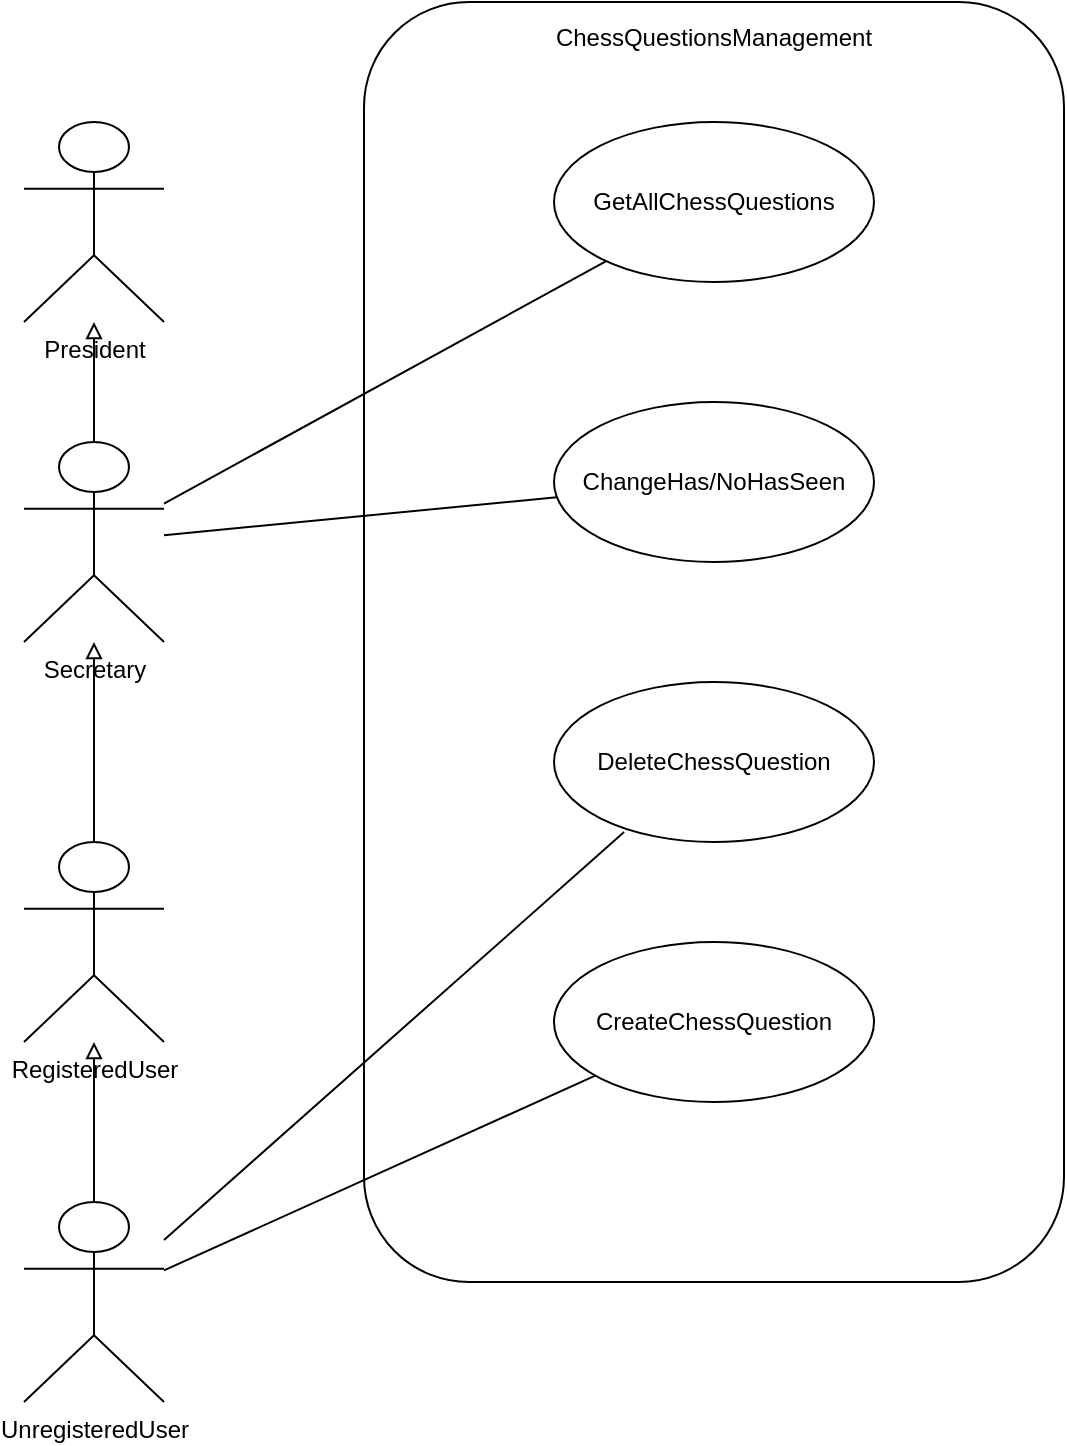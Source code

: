 <mxfile version="25.0.2">
  <diagram name="Página-1" id="BRSLsnb3ouQV8tfrdJ5A">
    <mxGraphModel dx="1434" dy="836" grid="1" gridSize="10" guides="1" tooltips="1" connect="1" arrows="1" fold="1" page="1" pageScale="1" pageWidth="827" pageHeight="1169" math="0" shadow="0">
      <root>
        <mxCell id="0" />
        <mxCell id="1" parent="0" />
        <mxCell id="BwAubyFd1qrzFPcPnI6L-1" value="&lt;div&gt;ChessQuestionsManagement&lt;/div&gt;&lt;div&gt;&lt;br&gt;&lt;/div&gt;&lt;div&gt;&lt;br&gt;&lt;/div&gt;&lt;div&gt;&lt;br&gt;&lt;/div&gt;&lt;div&gt;&lt;br&gt;&lt;/div&gt;&lt;div&gt;&lt;br&gt;&lt;/div&gt;&lt;div&gt;&lt;br&gt;&lt;/div&gt;&lt;div&gt;&lt;br&gt;&lt;/div&gt;&lt;div&gt;&lt;br&gt;&lt;/div&gt;&lt;div&gt;&lt;br&gt;&lt;/div&gt;&lt;div&gt;&lt;br&gt;&lt;/div&gt;&lt;div&gt;&lt;br&gt;&lt;/div&gt;&lt;div&gt;&lt;br&gt;&lt;/div&gt;&lt;div&gt;&lt;br&gt;&lt;/div&gt;&lt;div&gt;&lt;br&gt;&lt;/div&gt;&lt;div&gt;&lt;br&gt;&lt;/div&gt;&lt;div&gt;&lt;br&gt;&lt;/div&gt;&lt;div&gt;&lt;br&gt;&lt;/div&gt;&lt;div&gt;&lt;br&gt;&lt;/div&gt;&lt;div&gt;&lt;br&gt;&lt;/div&gt;&lt;div&gt;&lt;br&gt;&lt;/div&gt;&lt;div&gt;&lt;br&gt;&lt;/div&gt;&lt;div&gt;&lt;br&gt;&lt;/div&gt;&lt;div&gt;&lt;br&gt;&lt;/div&gt;&lt;div&gt;&lt;br&gt;&lt;/div&gt;&lt;div&gt;&lt;br&gt;&lt;/div&gt;&lt;div&gt;&lt;br&gt;&lt;/div&gt;&lt;div&gt;&lt;br&gt;&lt;/div&gt;&lt;div&gt;&lt;br&gt;&lt;/div&gt;&lt;div&gt;&lt;br&gt;&lt;/div&gt;&lt;div&gt;&lt;br&gt;&lt;/div&gt;&lt;div&gt;&lt;br&gt;&lt;/div&gt;&lt;div&gt;&lt;br&gt;&lt;/div&gt;&lt;div&gt;&lt;br&gt;&lt;/div&gt;&lt;div&gt;&lt;br&gt;&lt;/div&gt;&lt;div&gt;&lt;br&gt;&lt;/div&gt;&lt;div&gt;&lt;br&gt;&lt;/div&gt;&lt;div&gt;&lt;br&gt;&lt;/div&gt;&lt;div&gt;&lt;br&gt;&lt;/div&gt;&lt;div&gt;&lt;br&gt;&lt;/div&gt;&lt;div&gt;&lt;br&gt;&lt;/div&gt;&lt;div&gt;&lt;br&gt;&lt;/div&gt;&lt;div&gt;&lt;br&gt;&lt;/div&gt;" style="rounded=1;whiteSpace=wrap;html=1;" vertex="1" parent="1">
          <mxGeometry x="270" y="90" width="350" height="640" as="geometry" />
        </mxCell>
        <mxCell id="BwAubyFd1qrzFPcPnI6L-2" value="CreateChessQuestion" style="ellipse;whiteSpace=wrap;html=1;" vertex="1" parent="1">
          <mxGeometry x="365" y="560" width="160" height="80" as="geometry" />
        </mxCell>
        <mxCell id="BwAubyFd1qrzFPcPnI6L-3" value="DeleteChessQuestion" style="ellipse;whiteSpace=wrap;html=1;" vertex="1" parent="1">
          <mxGeometry x="365" y="430" width="160" height="80" as="geometry" />
        </mxCell>
        <mxCell id="BwAubyFd1qrzFPcPnI6L-4" value="ChangeHas/NoHasSeen" style="ellipse;whiteSpace=wrap;html=1;" vertex="1" parent="1">
          <mxGeometry x="365" y="290" width="160" height="80" as="geometry" />
        </mxCell>
        <mxCell id="BwAubyFd1qrzFPcPnI6L-5" value="GetAllChessQuestions" style="ellipse;whiteSpace=wrap;html=1;" vertex="1" parent="1">
          <mxGeometry x="365" y="150" width="160" height="80" as="geometry" />
        </mxCell>
        <mxCell id="BwAubyFd1qrzFPcPnI6L-8" value="UnregisteredUser" style="shape=umlActor;verticalLabelPosition=bottom;verticalAlign=top;html=1;outlineConnect=0;" vertex="1" parent="1">
          <mxGeometry x="100" y="690" width="70" height="100" as="geometry" />
        </mxCell>
        <mxCell id="BwAubyFd1qrzFPcPnI6L-9" value="Secretary" style="shape=umlActor;verticalLabelPosition=bottom;verticalAlign=top;html=1;outlineConnect=0;" vertex="1" parent="1">
          <mxGeometry x="100" y="310" width="70" height="100" as="geometry" />
        </mxCell>
        <mxCell id="BwAubyFd1qrzFPcPnI6L-10" value="President" style="shape=umlActor;verticalLabelPosition=bottom;verticalAlign=top;html=1;outlineConnect=0;" vertex="1" parent="1">
          <mxGeometry x="100" y="150" width="70" height="100" as="geometry" />
        </mxCell>
        <mxCell id="BwAubyFd1qrzFPcPnI6L-13" value="RegisteredUser" style="shape=umlActor;verticalLabelPosition=bottom;verticalAlign=top;html=1;outlineConnect=0;" vertex="1" parent="1">
          <mxGeometry x="100" y="510" width="70" height="100" as="geometry" />
        </mxCell>
        <mxCell id="BwAubyFd1qrzFPcPnI6L-14" value="" style="endArrow=none;html=1;rounded=0;" edge="1" parent="1" source="BwAubyFd1qrzFPcPnI6L-9" target="BwAubyFd1qrzFPcPnI6L-5">
          <mxGeometry width="50" height="50" relative="1" as="geometry">
            <mxPoint x="210" y="200" as="sourcePoint" />
            <mxPoint x="440" y="400" as="targetPoint" />
          </mxGeometry>
        </mxCell>
        <mxCell id="BwAubyFd1qrzFPcPnI6L-15" value="" style="endArrow=none;html=1;rounded=0;" edge="1" parent="1" source="BwAubyFd1qrzFPcPnI6L-9" target="BwAubyFd1qrzFPcPnI6L-4">
          <mxGeometry width="50" height="50" relative="1" as="geometry">
            <mxPoint x="180" y="209" as="sourcePoint" />
            <mxPoint x="375" y="203" as="targetPoint" />
          </mxGeometry>
        </mxCell>
        <mxCell id="BwAubyFd1qrzFPcPnI6L-16" value="" style="endArrow=none;html=1;rounded=0;entryX=0.219;entryY=0.938;entryDx=0;entryDy=0;entryPerimeter=0;" edge="1" parent="1" source="BwAubyFd1qrzFPcPnI6L-8" target="BwAubyFd1qrzFPcPnI6L-3">
          <mxGeometry width="50" height="50" relative="1" as="geometry">
            <mxPoint x="170" y="539.91" as="sourcePoint" />
            <mxPoint x="410.817" y="469.995" as="targetPoint" />
          </mxGeometry>
        </mxCell>
        <mxCell id="BwAubyFd1qrzFPcPnI6L-17" value="" style="endArrow=none;html=1;rounded=0;" edge="1" parent="1" source="BwAubyFd1qrzFPcPnI6L-8" target="BwAubyFd1qrzFPcPnI6L-2">
          <mxGeometry width="50" height="50" relative="1" as="geometry">
            <mxPoint x="210" y="590" as="sourcePoint" />
            <mxPoint x="386" y="500" as="targetPoint" />
          </mxGeometry>
        </mxCell>
        <mxCell id="BwAubyFd1qrzFPcPnI6L-18" value="" style="endArrow=block;html=1;rounded=0;exitX=0.5;exitY=0;exitDx=0;exitDy=0;exitPerimeter=0;endFill=0;" edge="1" parent="1" source="BwAubyFd1qrzFPcPnI6L-8" target="BwAubyFd1qrzFPcPnI6L-13">
          <mxGeometry width="50" height="50" relative="1" as="geometry">
            <mxPoint x="390" y="450" as="sourcePoint" />
            <mxPoint x="135" y="600" as="targetPoint" />
          </mxGeometry>
        </mxCell>
        <mxCell id="BwAubyFd1qrzFPcPnI6L-19" value="" style="endArrow=block;html=1;rounded=0;exitX=0.5;exitY=0;exitDx=0;exitDy=0;exitPerimeter=0;endFill=0;" edge="1" parent="1" source="BwAubyFd1qrzFPcPnI6L-9" target="BwAubyFd1qrzFPcPnI6L-10">
          <mxGeometry width="50" height="50" relative="1" as="geometry">
            <mxPoint x="220" y="390" as="sourcePoint" />
            <mxPoint x="190" y="280" as="targetPoint" />
            <Array as="points" />
          </mxGeometry>
        </mxCell>
        <mxCell id="BwAubyFd1qrzFPcPnI6L-20" value="" style="endArrow=block;html=1;rounded=0;endFill=0;" edge="1" parent="1" source="BwAubyFd1qrzFPcPnI6L-13" target="BwAubyFd1qrzFPcPnI6L-9">
          <mxGeometry width="50" height="50" relative="1" as="geometry">
            <mxPoint x="145" y="370" as="sourcePoint" />
            <mxPoint x="145" y="210" as="targetPoint" />
          </mxGeometry>
        </mxCell>
      </root>
    </mxGraphModel>
  </diagram>
</mxfile>
